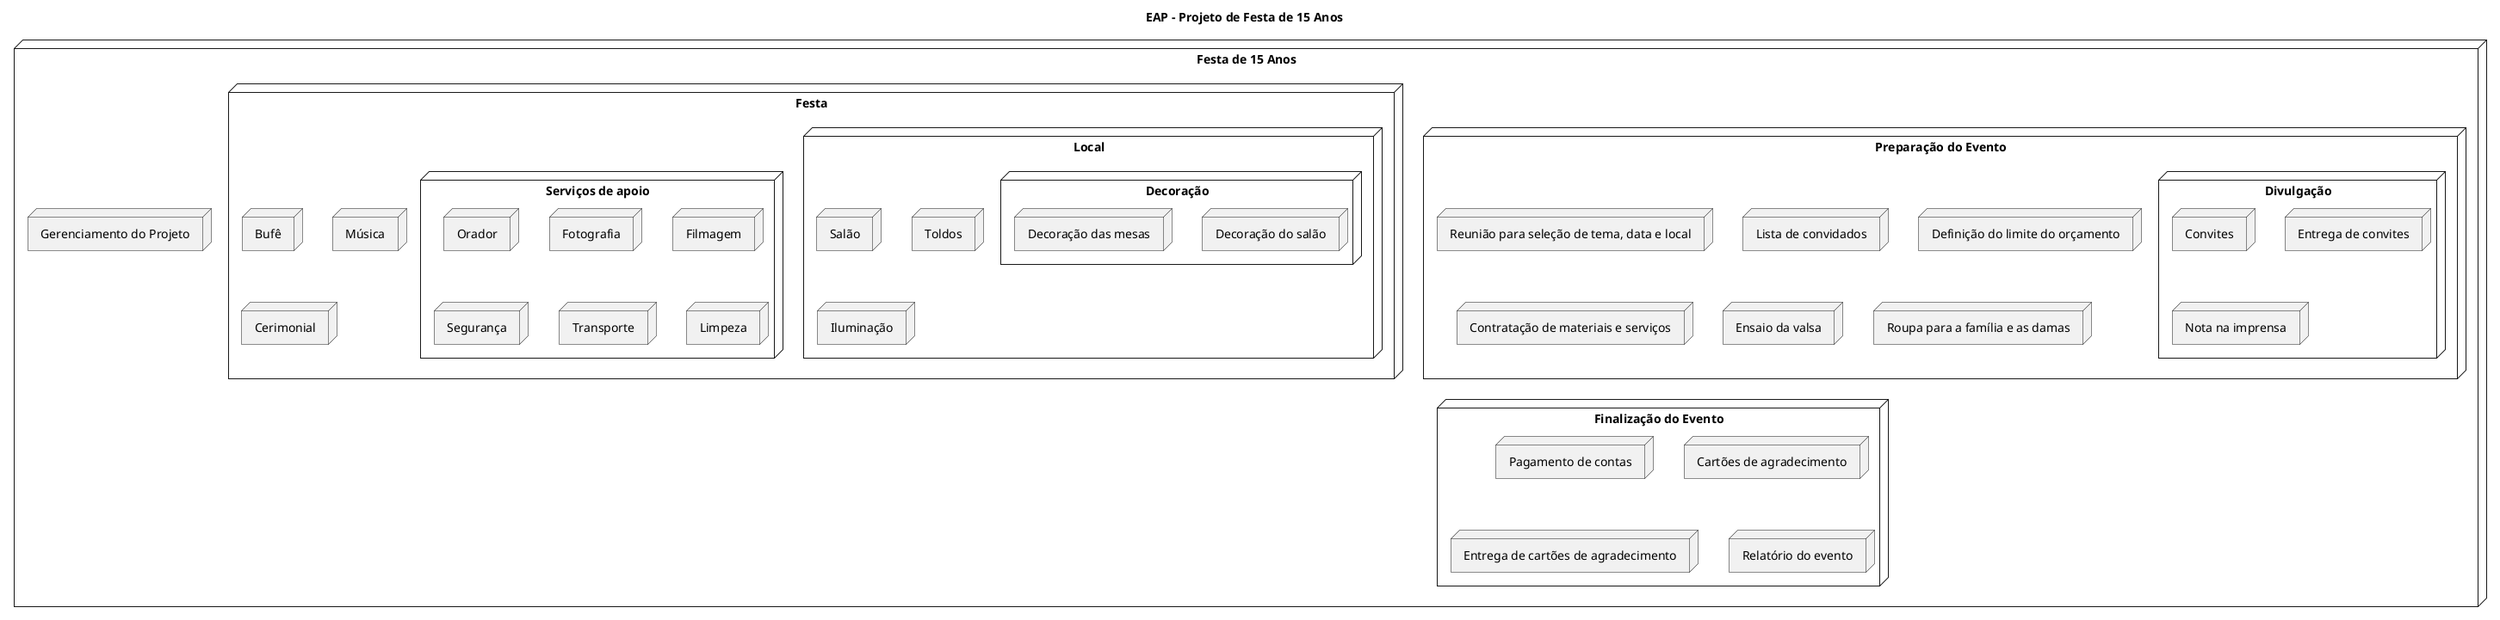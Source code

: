 @startuml

title EAP - Projeto de Festa de 15 Anos

node "Festa de 15 Anos" {
  node "Gerenciamento do Projeto"
  node "Preparação do Evento" {
    node "Reunião para seleção de tema, data e local"
    node "Lista de convidados"
    node "Definição do limite do orçamento"
    node "Contratação de materiais e serviços"
    node "Ensaio da valsa"
    node "Roupa para a família e as damas"
    node "Divulgação" {
      node "Convites"
      node "Entrega de convites"
      node "Nota na imprensa"
    }
  }
  node "Festa" {
    node "Local" {
      node "Salão"
      node "Toldos"
      node "Iluminação"
      node "Decoração" {
        node "Decoração do salão"
        node "Decoração das mesas"
      }
    }
    node "Bufê"
    node "Música"
    node "Cerimonial"
    node "Serviços de apoio" {
      node "Orador"
      node "Fotografia"
      node "Filmagem"
      node "Segurança"
      node "Transporte"
      node "Limpeza"
    }
  }
  node "Finalização do Evento" {
    node "Pagamento de contas"
    node "Cartões de agradecimento"
    node "Entrega de cartões de agradecimento"
    node "Relatório do evento"
  }
}

@enduml
